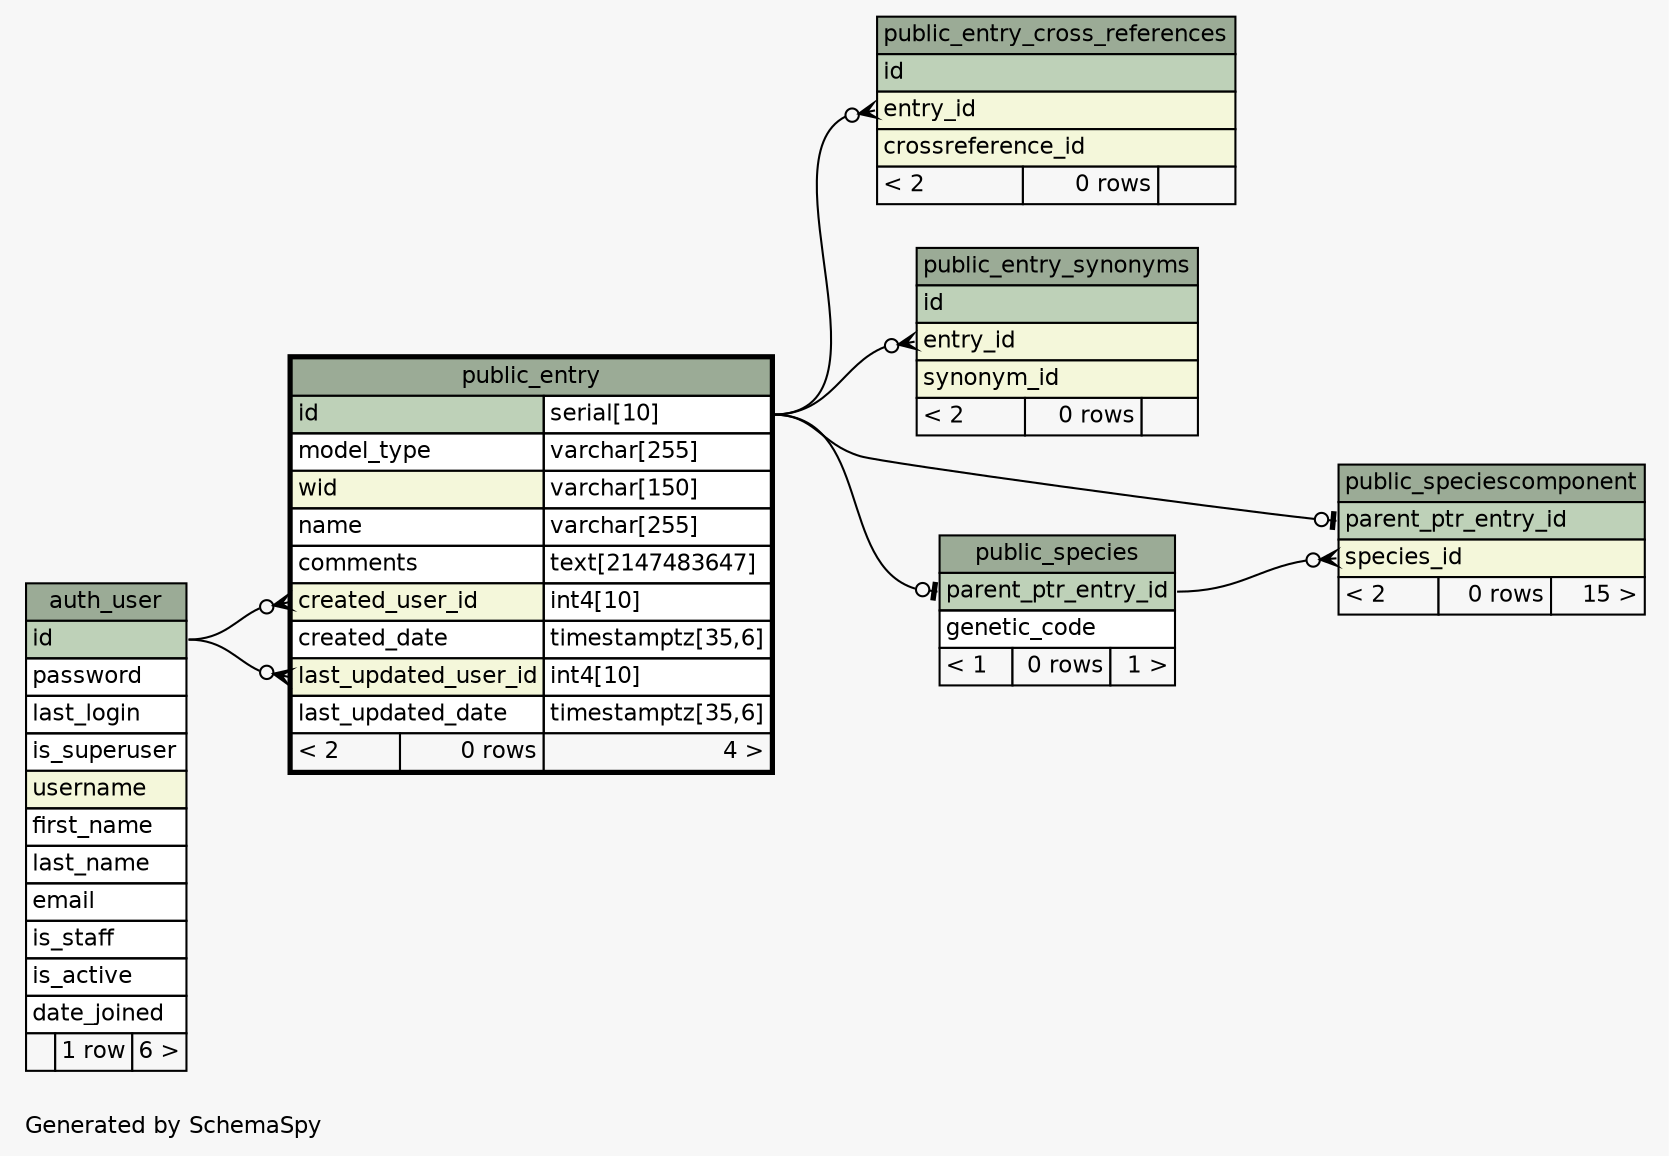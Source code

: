// dot 2.36.0 on Linux 3.13.0-43-generic
// SchemaSpy rev 590
digraph "oneDegreeRelationshipsDiagram" {
  graph [
    rankdir="RL"
    bgcolor="#f7f7f7"
    label="\nGenerated by SchemaSpy"
    labeljust="l"
    nodesep="0.18"
    ranksep="0.46"
    fontname="Helvetica"
    fontsize="11"
  ];
  node [
    fontname="Helvetica"
    fontsize="11"
    shape="plaintext"
  ];
  edge [
    arrowsize="0.8"
  ];
  "public_entry":"created_user_id":w -> "auth_user":"id":e [arrowhead=none dir=back arrowtail=crowodot];
  "public_entry":"last_updated_user_id":w -> "auth_user":"id":e [arrowhead=none dir=back arrowtail=crowodot];
  "public_entry_cross_references":"entry_id":w -> "public_entry":"id.type":e [arrowhead=none dir=back arrowtail=crowodot];
  "public_entry_synonyms":"entry_id":w -> "public_entry":"id.type":e [arrowhead=none dir=back arrowtail=crowodot];
  "public_species":"parent_ptr_entry_id":w -> "public_entry":"id.type":e [arrowhead=none dir=back arrowtail=teeodot];
  "public_speciescomponent":"parent_ptr_entry_id":w -> "public_entry":"id.type":e [arrowhead=none dir=back arrowtail=teeodot];
  "public_speciescomponent":"species_id":w -> "public_species":"parent_ptr_entry_id":e [arrowhead=none dir=back arrowtail=crowodot];
  "auth_user" [
    label=<
    <TABLE BORDER="0" CELLBORDER="1" CELLSPACING="0" BGCOLOR="#ffffff">
      <TR><TD COLSPAN="3" BGCOLOR="#9bab96" ALIGN="CENTER">auth_user</TD></TR>
      <TR><TD PORT="id" COLSPAN="3" BGCOLOR="#bed1b8" ALIGN="LEFT">id</TD></TR>
      <TR><TD PORT="password" COLSPAN="3" ALIGN="LEFT">password</TD></TR>
      <TR><TD PORT="last_login" COLSPAN="3" ALIGN="LEFT">last_login</TD></TR>
      <TR><TD PORT="is_superuser" COLSPAN="3" ALIGN="LEFT">is_superuser</TD></TR>
      <TR><TD PORT="username" COLSPAN="3" BGCOLOR="#f4f7da" ALIGN="LEFT">username</TD></TR>
      <TR><TD PORT="first_name" COLSPAN="3" ALIGN="LEFT">first_name</TD></TR>
      <TR><TD PORT="last_name" COLSPAN="3" ALIGN="LEFT">last_name</TD></TR>
      <TR><TD PORT="email" COLSPAN="3" ALIGN="LEFT">email</TD></TR>
      <TR><TD PORT="is_staff" COLSPAN="3" ALIGN="LEFT">is_staff</TD></TR>
      <TR><TD PORT="is_active" COLSPAN="3" ALIGN="LEFT">is_active</TD></TR>
      <TR><TD PORT="date_joined" COLSPAN="3" ALIGN="LEFT">date_joined</TD></TR>
      <TR><TD ALIGN="LEFT" BGCOLOR="#f7f7f7">  </TD><TD ALIGN="RIGHT" BGCOLOR="#f7f7f7">1 row</TD><TD ALIGN="RIGHT" BGCOLOR="#f7f7f7">6 &gt;</TD></TR>
    </TABLE>>
    URL="auth_user.html"
    tooltip="auth_user"
  ];
  "public_entry" [
    label=<
    <TABLE BORDER="2" CELLBORDER="1" CELLSPACING="0" BGCOLOR="#ffffff">
      <TR><TD COLSPAN="3" BGCOLOR="#9bab96" ALIGN="CENTER">public_entry</TD></TR>
      <TR><TD PORT="id" COLSPAN="2" BGCOLOR="#bed1b8" ALIGN="LEFT">id</TD><TD PORT="id.type" ALIGN="LEFT">serial[10]</TD></TR>
      <TR><TD PORT="model_type" COLSPAN="2" ALIGN="LEFT">model_type</TD><TD PORT="model_type.type" ALIGN="LEFT">varchar[255]</TD></TR>
      <TR><TD PORT="wid" COLSPAN="2" BGCOLOR="#f4f7da" ALIGN="LEFT">wid</TD><TD PORT="wid.type" ALIGN="LEFT">varchar[150]</TD></TR>
      <TR><TD PORT="name" COLSPAN="2" ALIGN="LEFT">name</TD><TD PORT="name.type" ALIGN="LEFT">varchar[255]</TD></TR>
      <TR><TD PORT="comments" COLSPAN="2" ALIGN="LEFT">comments</TD><TD PORT="comments.type" ALIGN="LEFT">text[2147483647]</TD></TR>
      <TR><TD PORT="created_user_id" COLSPAN="2" BGCOLOR="#f4f7da" ALIGN="LEFT">created_user_id</TD><TD PORT="created_user_id.type" ALIGN="LEFT">int4[10]</TD></TR>
      <TR><TD PORT="created_date" COLSPAN="2" ALIGN="LEFT">created_date</TD><TD PORT="created_date.type" ALIGN="LEFT">timestamptz[35,6]</TD></TR>
      <TR><TD PORT="last_updated_user_id" COLSPAN="2" BGCOLOR="#f4f7da" ALIGN="LEFT">last_updated_user_id</TD><TD PORT="last_updated_user_id.type" ALIGN="LEFT">int4[10]</TD></TR>
      <TR><TD PORT="last_updated_date" COLSPAN="2" ALIGN="LEFT">last_updated_date</TD><TD PORT="last_updated_date.type" ALIGN="LEFT">timestamptz[35,6]</TD></TR>
      <TR><TD ALIGN="LEFT" BGCOLOR="#f7f7f7">&lt; 2</TD><TD ALIGN="RIGHT" BGCOLOR="#f7f7f7">0 rows</TD><TD ALIGN="RIGHT" BGCOLOR="#f7f7f7">4 &gt;</TD></TR>
    </TABLE>>
    URL="public_entry.html"
    tooltip="public_entry"
  ];
  "public_entry_cross_references" [
    label=<
    <TABLE BORDER="0" CELLBORDER="1" CELLSPACING="0" BGCOLOR="#ffffff">
      <TR><TD COLSPAN="3" BGCOLOR="#9bab96" ALIGN="CENTER">public_entry_cross_references</TD></TR>
      <TR><TD PORT="id" COLSPAN="3" BGCOLOR="#bed1b8" ALIGN="LEFT">id</TD></TR>
      <TR><TD PORT="entry_id" COLSPAN="3" BGCOLOR="#f4f7da" ALIGN="LEFT">entry_id</TD></TR>
      <TR><TD PORT="crossreference_id" COLSPAN="3" BGCOLOR="#f4f7da" ALIGN="LEFT">crossreference_id</TD></TR>
      <TR><TD ALIGN="LEFT" BGCOLOR="#f7f7f7">&lt; 2</TD><TD ALIGN="RIGHT" BGCOLOR="#f7f7f7">0 rows</TD><TD ALIGN="RIGHT" BGCOLOR="#f7f7f7">  </TD></TR>
    </TABLE>>
    URL="public_entry_cross_references.html"
    tooltip="public_entry_cross_references"
  ];
  "public_entry_synonyms" [
    label=<
    <TABLE BORDER="0" CELLBORDER="1" CELLSPACING="0" BGCOLOR="#ffffff">
      <TR><TD COLSPAN="3" BGCOLOR="#9bab96" ALIGN="CENTER">public_entry_synonyms</TD></TR>
      <TR><TD PORT="id" COLSPAN="3" BGCOLOR="#bed1b8" ALIGN="LEFT">id</TD></TR>
      <TR><TD PORT="entry_id" COLSPAN="3" BGCOLOR="#f4f7da" ALIGN="LEFT">entry_id</TD></TR>
      <TR><TD PORT="synonym_id" COLSPAN="3" BGCOLOR="#f4f7da" ALIGN="LEFT">synonym_id</TD></TR>
      <TR><TD ALIGN="LEFT" BGCOLOR="#f7f7f7">&lt; 2</TD><TD ALIGN="RIGHT" BGCOLOR="#f7f7f7">0 rows</TD><TD ALIGN="RIGHT" BGCOLOR="#f7f7f7">  </TD></TR>
    </TABLE>>
    URL="public_entry_synonyms.html"
    tooltip="public_entry_synonyms"
  ];
  "public_species" [
    label=<
    <TABLE BORDER="0" CELLBORDER="1" CELLSPACING="0" BGCOLOR="#ffffff">
      <TR><TD COLSPAN="3" BGCOLOR="#9bab96" ALIGN="CENTER">public_species</TD></TR>
      <TR><TD PORT="parent_ptr_entry_id" COLSPAN="3" BGCOLOR="#bed1b8" ALIGN="LEFT">parent_ptr_entry_id</TD></TR>
      <TR><TD PORT="genetic_code" COLSPAN="3" ALIGN="LEFT">genetic_code</TD></TR>
      <TR><TD ALIGN="LEFT" BGCOLOR="#f7f7f7">&lt; 1</TD><TD ALIGN="RIGHT" BGCOLOR="#f7f7f7">0 rows</TD><TD ALIGN="RIGHT" BGCOLOR="#f7f7f7">1 &gt;</TD></TR>
    </TABLE>>
    URL="public_species.html"
    tooltip="public_species"
  ];
  "public_speciescomponent" [
    label=<
    <TABLE BORDER="0" CELLBORDER="1" CELLSPACING="0" BGCOLOR="#ffffff">
      <TR><TD COLSPAN="3" BGCOLOR="#9bab96" ALIGN="CENTER">public_speciescomponent</TD></TR>
      <TR><TD PORT="parent_ptr_entry_id" COLSPAN="3" BGCOLOR="#bed1b8" ALIGN="LEFT">parent_ptr_entry_id</TD></TR>
      <TR><TD PORT="species_id" COLSPAN="3" BGCOLOR="#f4f7da" ALIGN="LEFT">species_id</TD></TR>
      <TR><TD ALIGN="LEFT" BGCOLOR="#f7f7f7">&lt; 2</TD><TD ALIGN="RIGHT" BGCOLOR="#f7f7f7">0 rows</TD><TD ALIGN="RIGHT" BGCOLOR="#f7f7f7">15 &gt;</TD></TR>
    </TABLE>>
    URL="public_speciescomponent.html"
    tooltip="public_speciescomponent"
  ];
}

